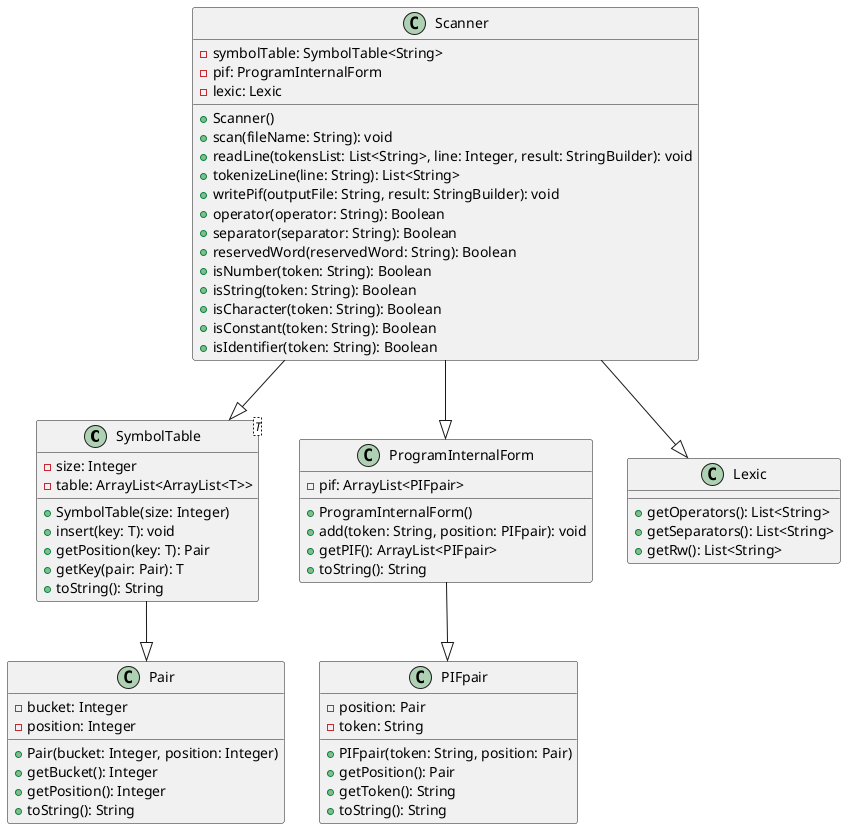 @startuml

class SymbolTable<T> {
  - size: Integer
  - table: ArrayList<ArrayList<T>>
  + SymbolTable(size: Integer)
  + insert(key: T): void
  + getPosition(key: T): Pair
  + getKey(pair: Pair): T
  + toString(): String
}

class Pair {
  - bucket: Integer
  - position: Integer
  + Pair(bucket: Integer, position: Integer)
  + getBucket(): Integer
  + getPosition(): Integer
  + toString(): String
}

class ProgramInternalForm {
  - pif: ArrayList<PIFpair>
  + ProgramInternalForm()
  + add(token: String, position: PIFpair): void
  + getPIF(): ArrayList<PIFpair>
  + toString(): String
}

class PIFpair {
  - position: Pair
  - token: String
  + PIFpair(token: String, position: Pair)
  + getPosition(): Pair
  + getToken(): String
  + toString(): String
}

class Lexic {
  + getOperators(): List<String>
  + getSeparators(): List<String>
  + getRw(): List<String>
}

class Scanner {
  - symbolTable: SymbolTable<String>
  - pif: ProgramInternalForm
  - lexic: Lexic
  + Scanner()
  + scan(fileName: String): void
  + readLine(tokensList: List<String>, line: Integer, result: StringBuilder): void
  + tokenizeLine(line: String): List<String>
  + writePif(outputFile: String, result: StringBuilder): void
  + operator(operator: String): Boolean
  + separator(separator: String): Boolean
  + reservedWord(reservedWord: String): Boolean
  + isNumber(token: String): Boolean
  + isString(token: String): Boolean
  + isCharacter(token: String): Boolean
  + isConstant(token: String): Boolean
  + isIdentifier(token: String): Boolean
}

SymbolTable --|> Pair
ProgramInternalForm --|> PIFpair
Scanner --|> SymbolTable
Scanner --|> ProgramInternalForm
Scanner --|> Lexic

@enduml
